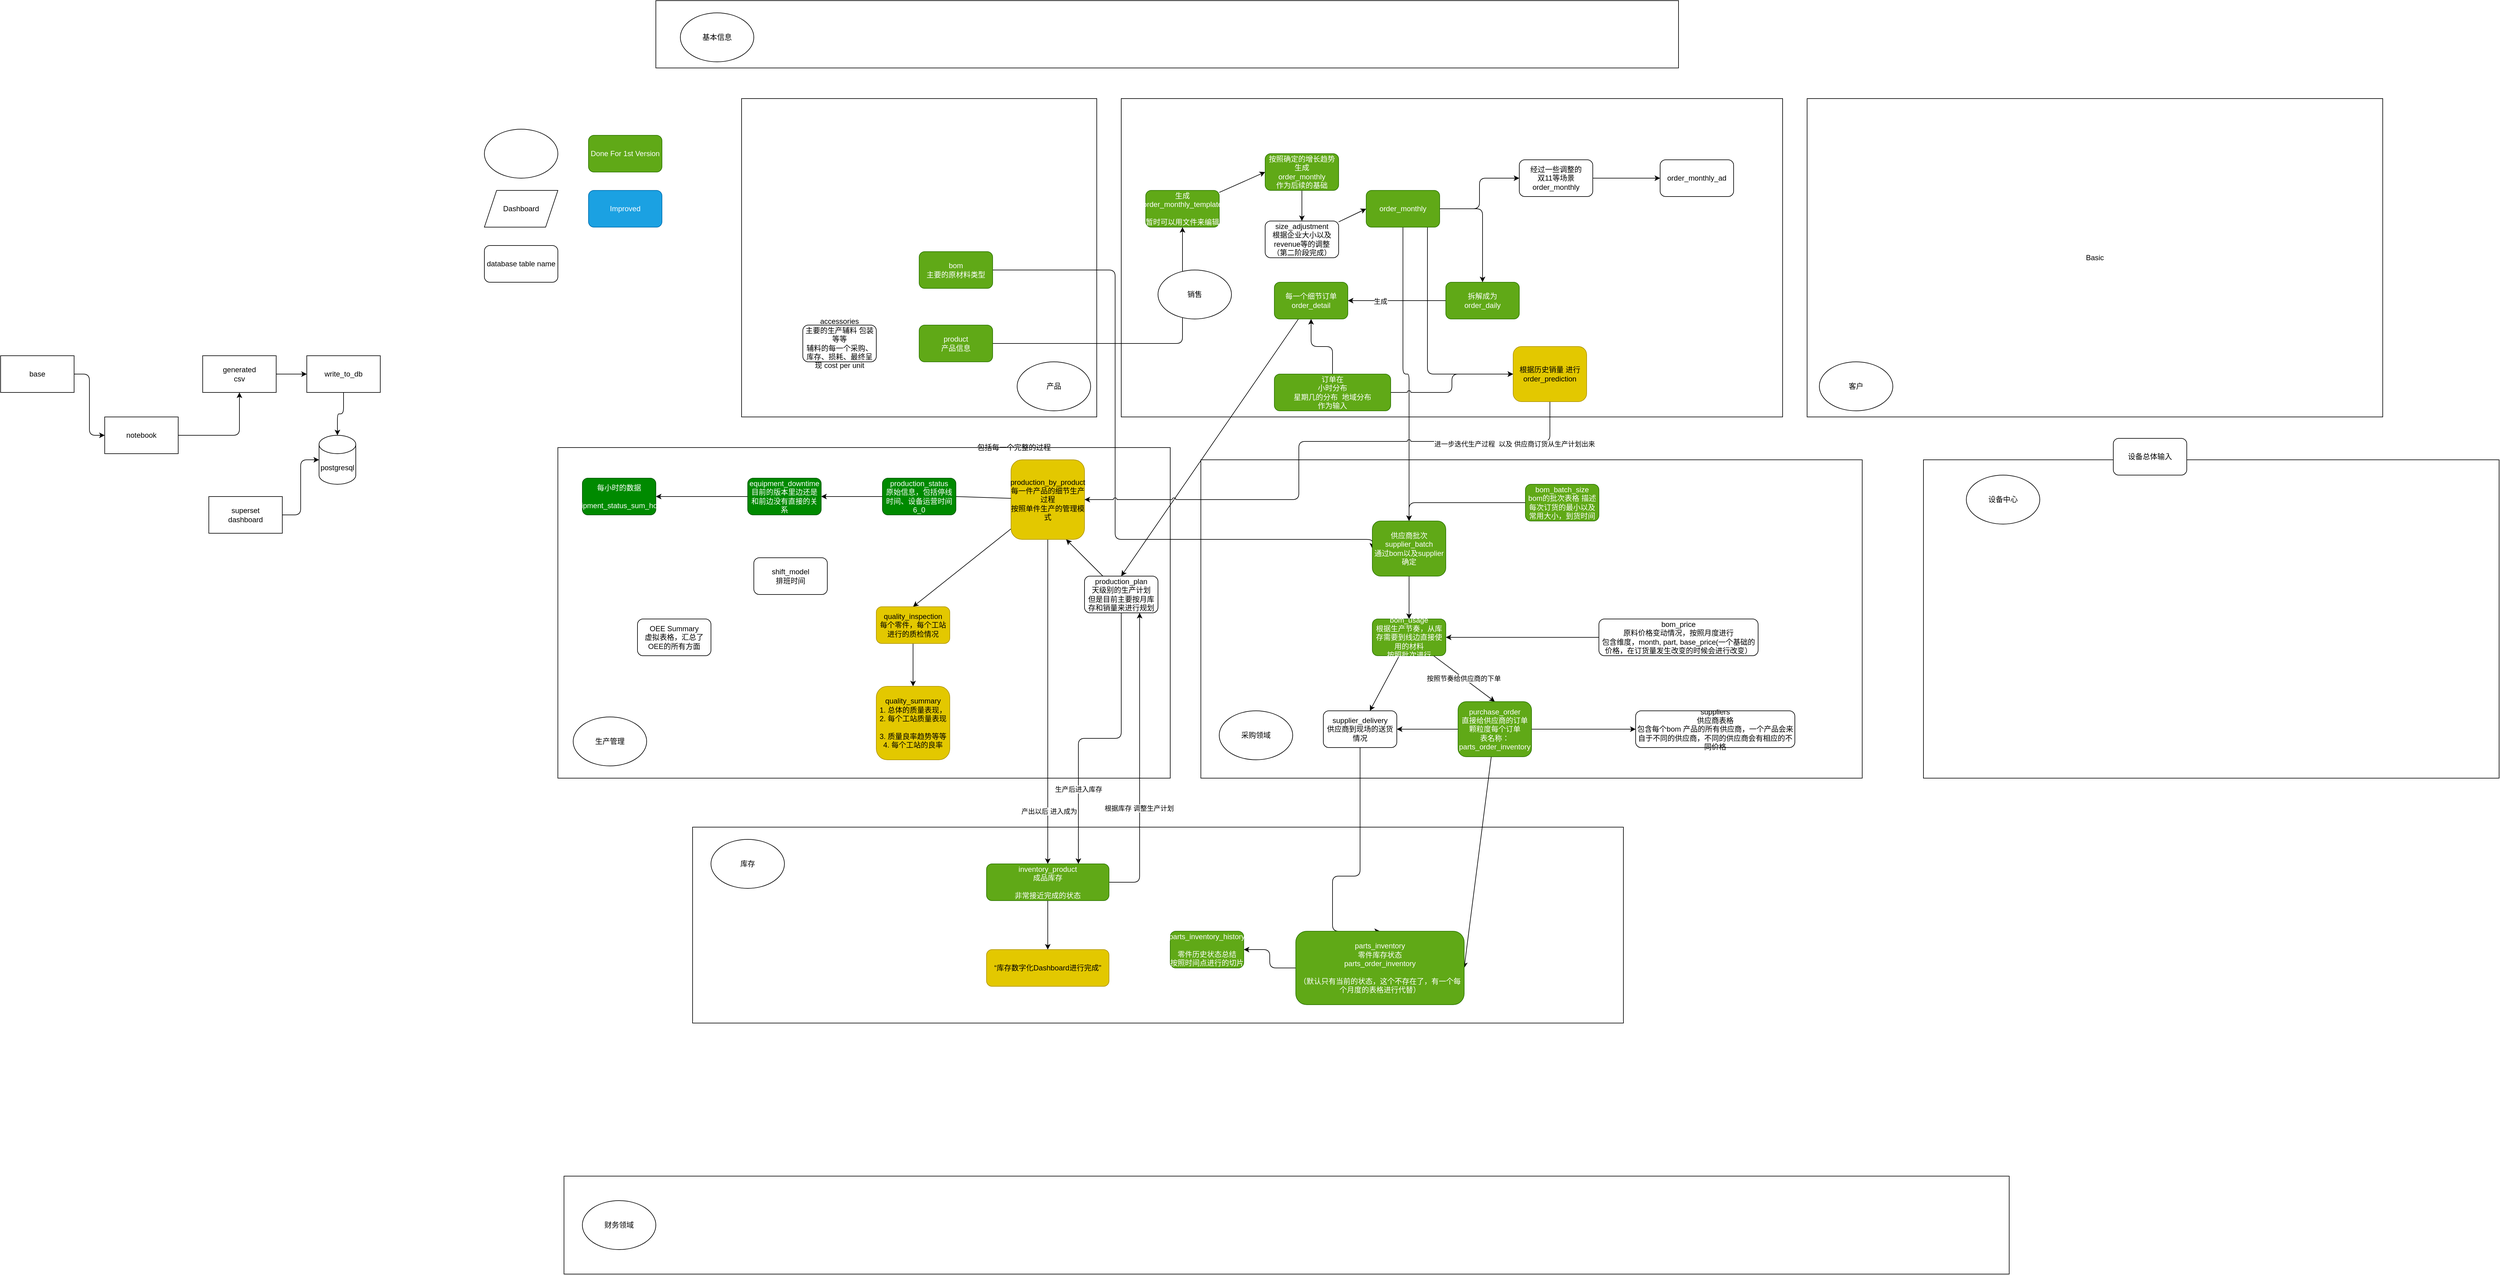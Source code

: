 <mxfile>
    <diagram id="VvcDA4hE2L22VD2zeNjT" name="Page-1">
        <mxGraphModel dx="2602" dy="1966" grid="1" gridSize="10" guides="1" tooltips="1" connect="1" arrows="1" fold="1" page="1" pageScale="1" pageWidth="850" pageHeight="1100" math="0" shadow="0">
            <root>
                <mxCell id="0"/>
                <mxCell id="1" parent="0"/>
                <mxCell id="67" value="" style="rounded=0;whiteSpace=wrap;html=1;" parent="1" vertex="1">
                    <mxGeometry x="-350" y="1200" width="1520" height="320" as="geometry"/>
                </mxCell>
                <mxCell id="62" value="" style="rounded=0;whiteSpace=wrap;html=1;" parent="1" vertex="1">
                    <mxGeometry x="480" y="600" width="1080" height="520" as="geometry"/>
                </mxCell>
                <mxCell id="59" value="" style="rounded=0;whiteSpace=wrap;html=1;" parent="1" vertex="1">
                    <mxGeometry x="-570" y="580" width="1000" height="540" as="geometry"/>
                </mxCell>
                <mxCell id="58" value="" style="rounded=0;whiteSpace=wrap;html=1;" parent="1" vertex="1">
                    <mxGeometry x="350" y="10" width="1080" height="520" as="geometry"/>
                </mxCell>
                <mxCell id="55" value="" style="rounded=0;whiteSpace=wrap;html=1;" parent="1" vertex="1">
                    <mxGeometry x="-270" y="10" width="580" height="520" as="geometry"/>
                </mxCell>
                <mxCell id="54" value="" style="rounded=0;whiteSpace=wrap;html=1;" parent="1" vertex="1">
                    <mxGeometry x="-410" y="-150" width="1670" height="110" as="geometry"/>
                </mxCell>
                <mxCell id="22" style="edgeStyle=none;html=1;entryX=0;entryY=0.5;entryDx=0;entryDy=0;" parent="1" source="7" target="21" edge="1">
                    <mxGeometry relative="1" as="geometry"/>
                </mxCell>
                <mxCell id="7" value="生成&lt;br&gt;order_monthly_template&lt;br&gt;&lt;br&gt;暂时可以用文件来编辑" style="rounded=1;whiteSpace=wrap;html=1;fillColor=#60a917;fontColor=#ffffff;strokeColor=#2D7600;" parent="1" vertex="1">
                    <mxGeometry x="390" y="160" width="120" height="60" as="geometry"/>
                </mxCell>
                <mxCell id="20" style="edgeStyle=orthogonalEdgeStyle;html=1;" parent="1" source="8" target="7" edge="1">
                    <mxGeometry relative="1" as="geometry"/>
                </mxCell>
                <mxCell id="8" value="product&lt;br&gt;产品信息" style="rounded=1;whiteSpace=wrap;html=1;fillColor=#60a917;fontColor=#ffffff;strokeColor=#2D7600;" parent="1" vertex="1">
                    <mxGeometry x="20" y="380" width="120" height="60" as="geometry"/>
                </mxCell>
                <mxCell id="24" style="edgeStyle=none;html=1;entryX=0;entryY=0.5;entryDx=0;entryDy=0;" parent="1" source="9" target="10" edge="1">
                    <mxGeometry relative="1" as="geometry"/>
                </mxCell>
                <mxCell id="9" value="size_adjustment&lt;br&gt;根据企业大小以及revenue等的调整&lt;br&gt;（第二阶段完成）" style="rounded=1;whiteSpace=wrap;html=1;" parent="1" vertex="1">
                    <mxGeometry x="585" y="210" width="120" height="60" as="geometry"/>
                </mxCell>
                <mxCell id="44" style="edgeStyle=orthogonalEdgeStyle;html=1;entryX=0.5;entryY=0;entryDx=0;entryDy=0;" parent="1" source="10" target="16" edge="1">
                    <mxGeometry relative="1" as="geometry"/>
                </mxCell>
                <mxCell id="45" style="edgeStyle=orthogonalEdgeStyle;html=1;entryX=0;entryY=0.5;entryDx=0;entryDy=0;" parent="1" source="10" target="15" edge="1">
                    <mxGeometry relative="1" as="geometry"/>
                </mxCell>
                <mxCell id="77" style="edgeStyle=orthogonalEdgeStyle;html=1;entryX=0.5;entryY=0;entryDx=0;entryDy=0;" parent="1" source="10" target="34" edge="1">
                    <mxGeometry relative="1" as="geometry"/>
                </mxCell>
                <mxCell id="133" style="edgeStyle=orthogonalEdgeStyle;html=1;entryX=0;entryY=0.5;entryDx=0;entryDy=0;jumpStyle=arc;" parent="1" source="10" target="131" edge="1">
                    <mxGeometry relative="1" as="geometry">
                        <Array as="points">
                            <mxPoint x="850" y="460"/>
                        </Array>
                    </mxGeometry>
                </mxCell>
                <mxCell id="10" value="order_monthly" style="rounded=1;whiteSpace=wrap;html=1;fillColor=#60a917;fontColor=#ffffff;strokeColor=#2D7600;" parent="1" vertex="1">
                    <mxGeometry x="750" y="160" width="120" height="60" as="geometry"/>
                </mxCell>
                <mxCell id="26" style="edgeStyle=none;html=1;entryX=0.5;entryY=0;entryDx=0;entryDy=0;" parent="1" source="11" target="116" edge="1">
                    <mxGeometry relative="1" as="geometry"/>
                </mxCell>
                <mxCell id="11" value="每一个细节订单&lt;br&gt;order_detail" style="rounded=1;whiteSpace=wrap;html=1;fillColor=#60a917;fontColor=#ffffff;strokeColor=#2D7600;" parent="1" vertex="1">
                    <mxGeometry x="600" y="310" width="120" height="60" as="geometry"/>
                </mxCell>
                <mxCell id="27" style="edgeStyle=none;html=1;entryX=1;entryY=0.5;entryDx=0;entryDy=0;startArrow=none;" parent="1" source="50" target="18" edge="1">
                    <mxGeometry relative="1" as="geometry"/>
                </mxCell>
                <mxCell id="28" style="edgeStyle=none;html=1;entryX=0.5;entryY=0;entryDx=0;entryDy=0;" parent="1" source="12" target="19" edge="1">
                    <mxGeometry relative="1" as="geometry"/>
                </mxCell>
                <mxCell id="112" style="edgeStyle=orthogonalEdgeStyle;html=1;entryX=0.5;entryY=0;entryDx=0;entryDy=0;" parent="1" source="12" target="13" edge="1">
                    <mxGeometry relative="1" as="geometry"/>
                </mxCell>
                <mxCell id="113" value="产出以后 进入成为" style="edgeLabel;html=1;align=center;verticalAlign=middle;resizable=0;points=[];" parent="112" vertex="1" connectable="0">
                    <mxGeometry x="0.676" y="2" relative="1" as="geometry">
                        <mxPoint as="offset"/>
                    </mxGeometry>
                </mxCell>
                <mxCell id="12" value="production_by_product&lt;br&gt;每一件产品的细节生产过程&lt;br&gt;按照单件生产的管理模式" style="rounded=1;whiteSpace=wrap;html=1;fillColor=#e3c800;fontColor=#000000;strokeColor=#B09500;" parent="1" vertex="1">
                    <mxGeometry x="170" y="600" width="120" height="130" as="geometry"/>
                </mxCell>
                <mxCell id="124" style="edgeStyle=orthogonalEdgeStyle;html=1;entryX=0.75;entryY=1;entryDx=0;entryDy=0;exitX=1;exitY=0.5;exitDx=0;exitDy=0;" parent="1" source="13" target="116" edge="1">
                    <mxGeometry relative="1" as="geometry"/>
                </mxCell>
                <mxCell id="126" value="根据库存 调整生产计划" style="edgeLabel;html=1;align=center;verticalAlign=middle;resizable=0;points=[];" parent="124" vertex="1" connectable="0">
                    <mxGeometry x="-0.296" y="1" relative="1" as="geometry">
                        <mxPoint y="1" as="offset"/>
                    </mxGeometry>
                </mxCell>
                <mxCell id="130" value="" style="edgeStyle=orthogonalEdgeStyle;html=1;" parent="1" source="13" target="129" edge="1">
                    <mxGeometry relative="1" as="geometry"/>
                </mxCell>
                <mxCell id="13" value="inventory_product&lt;br&gt;成品库存&lt;br&gt;&lt;br&gt;非常接近完成的状态" style="rounded=1;whiteSpace=wrap;html=1;fillColor=#60a917;fontColor=#ffffff;strokeColor=#2D7600;" parent="1" vertex="1">
                    <mxGeometry x="130" y="1260" width="200" height="60" as="geometry"/>
                </mxCell>
                <mxCell id="14" value="order_monthly_ad" style="rounded=1;whiteSpace=wrap;html=1;" parent="1" vertex="1">
                    <mxGeometry x="1230" y="110" width="120" height="60" as="geometry"/>
                </mxCell>
                <mxCell id="46" style="edgeStyle=none;html=1;entryX=0;entryY=0.5;entryDx=0;entryDy=0;" parent="1" source="15" target="14" edge="1">
                    <mxGeometry relative="1" as="geometry">
                        <mxPoint x="1210" y="140" as="targetPoint"/>
                    </mxGeometry>
                </mxCell>
                <mxCell id="15" value="经过一些调整的&lt;br&gt;双11等场景&lt;br&gt;order_monthly" style="rounded=1;whiteSpace=wrap;html=1;" parent="1" vertex="1">
                    <mxGeometry x="1000" y="110" width="120" height="60" as="geometry"/>
                </mxCell>
                <mxCell id="47" style="edgeStyle=none;html=1;entryX=1;entryY=0.5;entryDx=0;entryDy=0;" parent="1" source="16" target="11" edge="1">
                    <mxGeometry relative="1" as="geometry"/>
                </mxCell>
                <mxCell id="109" value="生成" style="edgeLabel;html=1;align=center;verticalAlign=middle;resizable=0;points=[];" parent="47" vertex="1" connectable="0">
                    <mxGeometry x="0.339" y="1" relative="1" as="geometry">
                        <mxPoint as="offset"/>
                    </mxGeometry>
                </mxCell>
                <mxCell id="16" value="拆解成为&lt;br&gt;order_daily" style="rounded=1;whiteSpace=wrap;html=1;fillColor=#60a917;fontColor=#ffffff;strokeColor=#2D7600;" parent="1" vertex="1">
                    <mxGeometry x="880" y="310" width="120" height="60" as="geometry"/>
                </mxCell>
                <mxCell id="17" value="accessories&lt;br&gt;主要的生产辅料 包装等等&lt;br&gt;辅料的每一个采购、库存、损耗、最终呈现 cost per unit" style="rounded=1;whiteSpace=wrap;html=1;" parent="1" vertex="1">
                    <mxGeometry x="-170" y="380" width="120" height="60" as="geometry"/>
                </mxCell>
                <mxCell id="32" style="edgeStyle=none;html=1;entryX=1;entryY=0.5;entryDx=0;entryDy=0;" parent="1" source="18" target="31" edge="1">
                    <mxGeometry relative="1" as="geometry"/>
                </mxCell>
                <mxCell id="18" value="equipment_downtime&lt;br&gt;目前的版本里边还是和前边没有直接的关系" style="rounded=1;whiteSpace=wrap;html=1;fillColor=#008a00;fontColor=#ffffff;strokeColor=#005700;" parent="1" vertex="1">
                    <mxGeometry x="-260" y="630" width="120" height="60" as="geometry"/>
                </mxCell>
                <mxCell id="101" value="" style="edgeStyle=orthogonalEdgeStyle;html=1;" parent="1" source="19" target="100" edge="1">
                    <mxGeometry relative="1" as="geometry"/>
                </mxCell>
                <mxCell id="19" value="quality_inspection&lt;br&gt;每个零件，每个工站进行的质检情况" style="rounded=1;whiteSpace=wrap;html=1;fillColor=#e3c800;fontColor=#000000;strokeColor=#B09500;" parent="1" vertex="1">
                    <mxGeometry x="-50" y="840" width="120" height="60" as="geometry"/>
                </mxCell>
                <mxCell id="23" style="edgeStyle=none;html=1;entryX=0.5;entryY=0;entryDx=0;entryDy=0;" parent="1" source="21" target="9" edge="1">
                    <mxGeometry relative="1" as="geometry"/>
                </mxCell>
                <mxCell id="21" value="按照确定的增长趋势&lt;br&gt;生成&lt;br&gt;order_monthly&lt;br&gt;作为后续的基础" style="rounded=1;whiteSpace=wrap;html=1;fillColor=#60a917;fontColor=#ffffff;strokeColor=#2D7600;" parent="1" vertex="1">
                    <mxGeometry x="585" y="100" width="120" height="60" as="geometry"/>
                </mxCell>
                <mxCell id="78" style="edgeStyle=orthogonalEdgeStyle;html=1;entryX=0;entryY=0.5;entryDx=0;entryDy=0;" parent="1" source="29" target="34" edge="1">
                    <mxGeometry relative="1" as="geometry">
                        <Array as="points">
                            <mxPoint x="340" y="290"/>
                            <mxPoint x="340" y="730"/>
                        </Array>
                    </mxGeometry>
                </mxCell>
                <mxCell id="29" value="bom&lt;br&gt;主要的原材料类型" style="rounded=1;whiteSpace=wrap;html=1;fillColor=#60a917;fontColor=#ffffff;strokeColor=#2D7600;" parent="1" vertex="1">
                    <mxGeometry x="20" y="260" width="120" height="60" as="geometry"/>
                </mxCell>
                <mxCell id="31" value="每小时的数据&lt;br&gt;&lt;br&gt;equipment_status_sum_hourly" style="rounded=1;whiteSpace=wrap;html=1;fillColor=#008a00;fontColor=#ffffff;strokeColor=#005700;" parent="1" vertex="1">
                    <mxGeometry x="-530" y="630" width="120" height="60" as="geometry"/>
                </mxCell>
                <mxCell id="36" value="" style="edgeStyle=none;html=1;" parent="1" source="34" target="37" edge="1">
                    <mxGeometry relative="1" as="geometry"/>
                </mxCell>
                <mxCell id="34" value="供应商批次&lt;br&gt;supplier_batch&lt;br&gt;通过bom以及supplier确定" style="rounded=1;whiteSpace=wrap;html=1;fillColor=#60a917;fontColor=#ffffff;strokeColor=#2D7600;" parent="1" vertex="1">
                    <mxGeometry x="760" y="700" width="120" height="90" as="geometry"/>
                </mxCell>
                <mxCell id="114" style="edgeStyle=orthogonalEdgeStyle;html=1;entryX=0.5;entryY=0;entryDx=0;entryDy=0;" parent="1" source="35" target="98" edge="1">
                    <mxGeometry relative="1" as="geometry">
                        <Array as="points">
                            <mxPoint x="740" y="1280"/>
                            <mxPoint x="695" y="1280"/>
                        </Array>
                    </mxGeometry>
                </mxCell>
                <mxCell id="35" value="supplier_delivery&lt;br&gt;供应商到现场的送货情况" style="rounded=1;whiteSpace=wrap;html=1;" parent="1" vertex="1">
                    <mxGeometry x="680" y="1010" width="120" height="60" as="geometry"/>
                </mxCell>
                <mxCell id="40" value="" style="edgeStyle=none;html=1;" parent="1" source="37" target="35" edge="1">
                    <mxGeometry relative="1" as="geometry"/>
                </mxCell>
                <mxCell id="42" style="edgeStyle=none;html=1;entryX=0.5;entryY=0;entryDx=0;entryDy=0;" parent="1" source="37" target="41" edge="1">
                    <mxGeometry relative="1" as="geometry"/>
                </mxCell>
                <mxCell id="104" value="按照节奏给供应商的下单" style="edgeLabel;html=1;align=center;verticalAlign=middle;resizable=0;points=[];" parent="42" vertex="1" connectable="0">
                    <mxGeometry x="-0.029" relative="1" as="geometry">
                        <mxPoint as="offset"/>
                    </mxGeometry>
                </mxCell>
                <mxCell id="37" value="bom_usage&lt;br&gt;根据生产节奏，从库存需要到线边直接使用的材料&lt;br&gt;按照批次进行" style="rounded=1;whiteSpace=wrap;html=1;fillColor=#60a917;fontColor=#ffffff;strokeColor=#2D7600;" parent="1" vertex="1">
                    <mxGeometry x="760" y="860" width="120" height="60" as="geometry"/>
                </mxCell>
                <mxCell id="97" style="edgeStyle=orthogonalEdgeStyle;html=1;entryX=0;entryY=0.5;entryDx=0;entryDy=0;" parent="1" source="41" target="96" edge="1">
                    <mxGeometry relative="1" as="geometry"/>
                </mxCell>
                <mxCell id="103" style="edgeStyle=orthogonalEdgeStyle;html=1;entryX=1;entryY=0.5;entryDx=0;entryDy=0;" parent="1" source="41" target="35" edge="1">
                    <mxGeometry relative="1" as="geometry"/>
                </mxCell>
                <mxCell id="136" style="edgeStyle=none;html=1;entryX=1;entryY=0.5;entryDx=0;entryDy=0;" edge="1" parent="1" source="41" target="98">
                    <mxGeometry relative="1" as="geometry"/>
                </mxCell>
                <mxCell id="41" value="purchase_order&lt;br&gt;直接给供应商的订单&lt;br&gt;颗粒度每个订单&lt;br&gt;表名称：&lt;br&gt;parts_order_inventory" style="rounded=1;whiteSpace=wrap;html=1;fillColor=#60a917;fontColor=#ffffff;strokeColor=#2D7600;" parent="1" vertex="1">
                    <mxGeometry x="900" y="995" width="120" height="90" as="geometry"/>
                </mxCell>
                <mxCell id="49" style="edgeStyle=none;html=1;entryX=1;entryY=0.5;entryDx=0;entryDy=0;exitX=0;exitY=0.5;exitDx=0;exitDy=0;" parent="1" target="37" edge="1" source="105">
                    <mxGeometry relative="1" as="geometry">
                        <mxPoint x="1070" y="890" as="sourcePoint"/>
                    </mxGeometry>
                </mxCell>
                <mxCell id="51" value="" style="edgeStyle=none;html=1;entryX=1;entryY=0.5;entryDx=0;entryDy=0;endArrow=none;" parent="1" source="12" target="50" edge="1">
                    <mxGeometry relative="1" as="geometry">
                        <mxPoint x="280" y="660.0" as="sourcePoint"/>
                        <mxPoint x="-140" y="660.0" as="targetPoint"/>
                    </mxGeometry>
                </mxCell>
                <mxCell id="50" value="production_status&lt;br&gt;原始信息，包括停线时间、设备运营时间&lt;br&gt;6_0" style="rounded=1;whiteSpace=wrap;html=1;fillColor=#008a00;fontColor=#ffffff;strokeColor=#005700;" parent="1" vertex="1">
                    <mxGeometry x="-40" y="630" width="120" height="60" as="geometry"/>
                </mxCell>
                <mxCell id="52" value="生产管理" style="ellipse;whiteSpace=wrap;html=1;" parent="1" vertex="1">
                    <mxGeometry x="-545" y="1020" width="120" height="80" as="geometry"/>
                </mxCell>
                <mxCell id="53" value="OEE Summary&lt;br&gt;虚拟表格，汇总了OEE的所有方面" style="rounded=1;whiteSpace=wrap;html=1;" parent="1" vertex="1">
                    <mxGeometry x="-440" y="860" width="120" height="60" as="geometry"/>
                </mxCell>
                <mxCell id="60" value="产品" style="ellipse;whiteSpace=wrap;html=1;" parent="1" vertex="1">
                    <mxGeometry x="180" y="440" width="120" height="80" as="geometry"/>
                </mxCell>
                <mxCell id="61" value="基本信息" style="ellipse;whiteSpace=wrap;html=1;" parent="1" vertex="1">
                    <mxGeometry x="-370" y="-130" width="120" height="80" as="geometry"/>
                </mxCell>
                <mxCell id="63" value="销售" style="ellipse;whiteSpace=wrap;html=1;" parent="1" vertex="1">
                    <mxGeometry x="410" y="290" width="120" height="80" as="geometry"/>
                </mxCell>
                <mxCell id="64" value="采购领域" style="ellipse;whiteSpace=wrap;html=1;" parent="1" vertex="1">
                    <mxGeometry x="510" y="1010" width="120" height="80" as="geometry"/>
                </mxCell>
                <mxCell id="65" value="Basic" style="rounded=0;whiteSpace=wrap;html=1;" parent="1" vertex="1">
                    <mxGeometry x="1470" y="10" width="940" height="520" as="geometry"/>
                </mxCell>
                <mxCell id="66" value="客户" style="ellipse;whiteSpace=wrap;html=1;" parent="1" vertex="1">
                    <mxGeometry x="1490" y="440" width="120" height="80" as="geometry"/>
                </mxCell>
                <mxCell id="69" value="库存" style="ellipse;whiteSpace=wrap;html=1;" parent="1" vertex="1">
                    <mxGeometry x="-320" y="1220" width="120" height="80" as="geometry"/>
                </mxCell>
                <mxCell id="72" value="Dashboard" style="shape=parallelogram;perimeter=parallelogramPerimeter;whiteSpace=wrap;html=1;fixedSize=1;" parent="1" vertex="1">
                    <mxGeometry x="-690" y="160" width="120" height="60" as="geometry"/>
                </mxCell>
                <mxCell id="73" value="database table name" style="rounded=1;whiteSpace=wrap;html=1;" parent="1" vertex="1">
                    <mxGeometry x="-690" y="250" width="120" height="60" as="geometry"/>
                </mxCell>
                <mxCell id="74" value="" style="ellipse;whiteSpace=wrap;html=1;" parent="1" vertex="1">
                    <mxGeometry x="-690" y="60" width="120" height="80" as="geometry"/>
                </mxCell>
                <mxCell id="75" value="Done For 1st Version" style="rounded=1;whiteSpace=wrap;html=1;fillColor=#60a917;fontColor=#ffffff;strokeColor=#2D7600;" parent="1" vertex="1">
                    <mxGeometry x="-520" y="70" width="120" height="60" as="geometry"/>
                </mxCell>
                <mxCell id="76" value="Improved" style="rounded=1;whiteSpace=wrap;html=1;fillColor=#1ba1e2;fontColor=#ffffff;strokeColor=#006EAF;" parent="1" vertex="1">
                    <mxGeometry x="-520" y="160" width="120" height="60" as="geometry"/>
                </mxCell>
                <mxCell id="79" value="" style="rounded=0;whiteSpace=wrap;html=1;" parent="1" vertex="1">
                    <mxGeometry x="-560" y="1770" width="2360" height="160" as="geometry"/>
                </mxCell>
                <mxCell id="80" value="财务领域" style="ellipse;whiteSpace=wrap;html=1;" parent="1" vertex="1">
                    <mxGeometry x="-530" y="1810" width="120" height="80" as="geometry"/>
                </mxCell>
                <mxCell id="84" style="edgeStyle=orthogonalEdgeStyle;html=1;entryX=0;entryY=0.5;entryDx=0;entryDy=0;" parent="1" source="81" target="83" edge="1">
                    <mxGeometry relative="1" as="geometry"/>
                </mxCell>
                <mxCell id="81" value="base" style="rounded=0;whiteSpace=wrap;html=1;" parent="1" vertex="1">
                    <mxGeometry x="-1480" y="430" width="120" height="60" as="geometry"/>
                </mxCell>
                <mxCell id="87" style="edgeStyle=orthogonalEdgeStyle;html=1;" parent="1" source="82" target="86" edge="1">
                    <mxGeometry relative="1" as="geometry"/>
                </mxCell>
                <mxCell id="82" value="generated&lt;br&gt;csv" style="rounded=0;whiteSpace=wrap;html=1;" parent="1" vertex="1">
                    <mxGeometry x="-1150" y="430" width="120" height="60" as="geometry"/>
                </mxCell>
                <mxCell id="85" style="edgeStyle=orthogonalEdgeStyle;html=1;entryX=0.5;entryY=1;entryDx=0;entryDy=0;" parent="1" source="83" target="82" edge="1">
                    <mxGeometry relative="1" as="geometry"/>
                </mxCell>
                <mxCell id="83" value="notebook" style="rounded=0;whiteSpace=wrap;html=1;" parent="1" vertex="1">
                    <mxGeometry x="-1310" y="530" width="120" height="60" as="geometry"/>
                </mxCell>
                <mxCell id="90" style="edgeStyle=orthogonalEdgeStyle;html=1;" parent="1" source="86" target="89" edge="1">
                    <mxGeometry relative="1" as="geometry"/>
                </mxCell>
                <mxCell id="86" value="write_to_db" style="rounded=0;whiteSpace=wrap;html=1;" parent="1" vertex="1">
                    <mxGeometry x="-980" y="430" width="120" height="60" as="geometry"/>
                </mxCell>
                <mxCell id="89" value="postgresql" style="shape=cylinder3;whiteSpace=wrap;html=1;boundedLbl=1;backgroundOutline=1;size=15;" parent="1" vertex="1">
                    <mxGeometry x="-960" y="560" width="60" height="80" as="geometry"/>
                </mxCell>
                <mxCell id="92" style="edgeStyle=orthogonalEdgeStyle;html=1;entryX=0;entryY=0.5;entryDx=0;entryDy=0;entryPerimeter=0;" parent="1" source="91" target="89" edge="1">
                    <mxGeometry relative="1" as="geometry"/>
                </mxCell>
                <mxCell id="91" value="superset&lt;br&gt;dashboard" style="rounded=0;whiteSpace=wrap;html=1;" parent="1" vertex="1">
                    <mxGeometry x="-1140" y="660" width="120" height="60" as="geometry"/>
                </mxCell>
                <mxCell id="95" style="edgeStyle=orthogonalEdgeStyle;html=1;entryX=0.5;entryY=0;entryDx=0;entryDy=0;" parent="1" source="93" target="34" edge="1">
                    <mxGeometry relative="1" as="geometry"/>
                </mxCell>
                <mxCell id="93" value="bom_batch_size&lt;br&gt;bom的批次表格 描述每次订货的最小以及常用大小，到货时间" style="rounded=1;whiteSpace=wrap;html=1;fillColor=#60a917;fontColor=#ffffff;strokeColor=#2D7600;" parent="1" vertex="1">
                    <mxGeometry x="1010" y="640" width="120" height="60" as="geometry"/>
                </mxCell>
                <mxCell id="96" value="suppliers&lt;br&gt;供应商表格&lt;br&gt;包含每个bom 产品的所有供应商，一个产品会来自于不同的供应商，不同的供应商会有相应的不同价格" style="rounded=1;whiteSpace=wrap;html=1;" parent="1" vertex="1">
                    <mxGeometry x="1190" y="1010" width="260" height="60" as="geometry"/>
                </mxCell>
                <mxCell id="128" style="edgeStyle=orthogonalEdgeStyle;html=1;entryX=1;entryY=0.5;entryDx=0;entryDy=0;" parent="1" source="98" target="99" edge="1">
                    <mxGeometry relative="1" as="geometry"/>
                </mxCell>
                <mxCell id="98" value="parts_inventory&lt;br&gt;零件库存状态&lt;br&gt;parts_order_inventory&lt;br&gt;&lt;br&gt;（默认只有当前的状态，这个不存在了，有一个每个月度的表格进行代替）" style="rounded=1;whiteSpace=wrap;html=1;fillColor=#60a917;fontColor=#ffffff;strokeColor=#2D7600;" parent="1" vertex="1">
                    <mxGeometry x="635" y="1370" width="275" height="120" as="geometry"/>
                </mxCell>
                <mxCell id="99" value="parts_inventory_history&lt;br&gt;&lt;br&gt;零件历史状态总结&lt;br&gt;按照时间点进行的切片" style="rounded=1;whiteSpace=wrap;html=1;fillColor=#60a917;fontColor=#ffffff;strokeColor=#2D7600;" parent="1" vertex="1">
                    <mxGeometry x="430" y="1370" width="120" height="60" as="geometry"/>
                </mxCell>
                <mxCell id="100" value="quality_summary&lt;br&gt;1. 总体的质量表现，2. 每个工站质量表现&lt;br&gt;&lt;br&gt;3. 质量良率趋势等等&lt;br&gt;4. 每个工站的良率" style="rounded=1;whiteSpace=wrap;html=1;fillColor=#e3c800;fontColor=#000000;strokeColor=#B09500;" parent="1" vertex="1">
                    <mxGeometry x="-50" y="970" width="120" height="120" as="geometry"/>
                </mxCell>
                <mxCell id="105" value="bom_price&lt;br&gt;原料价格变动情况，按照月度进行&lt;br&gt;包含维度，month, part, base_price(一个基础的价格，在订货量发生改变的时候会进行改变）" style="rounded=1;whiteSpace=wrap;html=1;" parent="1" vertex="1">
                    <mxGeometry x="1130" y="860" width="260" height="60" as="geometry"/>
                </mxCell>
                <mxCell id="107" value="shift_model&lt;br&gt;排班时间" style="rounded=1;whiteSpace=wrap;html=1;" parent="1" vertex="1">
                    <mxGeometry x="-250" y="760" width="120" height="60" as="geometry"/>
                </mxCell>
                <mxCell id="111" style="edgeStyle=orthogonalEdgeStyle;html=1;entryX=0.5;entryY=1;entryDx=0;entryDy=0;" parent="1" source="110" target="11" edge="1">
                    <mxGeometry relative="1" as="geometry"/>
                </mxCell>
                <mxCell id="132" style="edgeStyle=orthogonalEdgeStyle;html=1;entryX=0;entryY=0.5;entryDx=0;entryDy=0;jumpStyle=arc;" parent="1" source="110" target="131" edge="1">
                    <mxGeometry relative="1" as="geometry"/>
                </mxCell>
                <mxCell id="110" value="订单在&lt;br&gt;小时分布&lt;br&gt;星期几的分布&amp;nbsp; 地域分布&lt;br&gt;作为输入" style="rounded=1;whiteSpace=wrap;html=1;fillColor=#60a917;fontColor=#ffffff;strokeColor=#2D7600;" parent="1" vertex="1">
                    <mxGeometry x="600" y="460" width="190" height="60" as="geometry"/>
                </mxCell>
                <mxCell id="115" value="包括每一个完整的过程" style="text;html=1;strokeColor=none;fillColor=none;align=center;verticalAlign=middle;whiteSpace=wrap;rounded=0;" parent="1" vertex="1">
                    <mxGeometry x="110" y="560" width="130" height="40" as="geometry"/>
                </mxCell>
                <mxCell id="117" style="edgeStyle=none;html=1;entryX=0.75;entryY=1;entryDx=0;entryDy=0;" parent="1" source="116" target="12" edge="1">
                    <mxGeometry relative="1" as="geometry"/>
                </mxCell>
                <mxCell id="125" style="edgeStyle=orthogonalEdgeStyle;html=1;entryX=0.75;entryY=0;entryDx=0;entryDy=0;" parent="1" source="116" target="13" edge="1">
                    <mxGeometry relative="1" as="geometry"/>
                </mxCell>
                <mxCell id="127" value="生产后进入库存" style="edgeLabel;html=1;align=center;verticalAlign=middle;resizable=0;points=[];" parent="125" vertex="1" connectable="0">
                    <mxGeometry x="0.49" relative="1" as="geometry">
                        <mxPoint as="offset"/>
                    </mxGeometry>
                </mxCell>
                <mxCell id="116" value="production_plan&lt;br&gt;天级别的生产计划&lt;br&gt;但是目前主要按月库存和销量来进行规划" style="rounded=1;whiteSpace=wrap;html=1;" parent="1" vertex="1">
                    <mxGeometry x="290" y="790" width="120" height="60" as="geometry"/>
                </mxCell>
                <mxCell id="120" value="" style="rounded=0;whiteSpace=wrap;html=1;" parent="1" vertex="1">
                    <mxGeometry x="1660" y="600" width="940" height="520" as="geometry"/>
                </mxCell>
                <mxCell id="121" value="设备中心" style="ellipse;whiteSpace=wrap;html=1;" parent="1" vertex="1">
                    <mxGeometry x="1730" y="625" width="120" height="80" as="geometry"/>
                </mxCell>
                <mxCell id="123" value="设备总体输入" style="rounded=1;whiteSpace=wrap;html=1;" parent="1" vertex="1">
                    <mxGeometry x="1970" y="565" width="120" height="60" as="geometry"/>
                </mxCell>
                <mxCell id="129" value="“库存数字化Dashboard进行完成”" style="rounded=1;whiteSpace=wrap;html=1;fillColor=#e3c800;fontColor=#000000;strokeColor=#B09500;" parent="1" vertex="1">
                    <mxGeometry x="130" y="1400" width="200" height="60" as="geometry"/>
                </mxCell>
                <mxCell id="134" style="edgeStyle=orthogonalEdgeStyle;jumpStyle=arc;html=1;entryX=1;entryY=0.5;entryDx=0;entryDy=0;" parent="1" source="131" target="12" edge="1">
                    <mxGeometry relative="1" as="geometry">
                        <Array as="points">
                            <mxPoint x="1050" y="570"/>
                            <mxPoint x="640" y="570"/>
                            <mxPoint x="640" y="665"/>
                        </Array>
                    </mxGeometry>
                </mxCell>
                <mxCell id="135" value="进一步迭代生产过程&amp;nbsp; 以及 供应商订货从生产计划出来" style="edgeLabel;html=1;align=center;verticalAlign=middle;resizable=0;points=[];" parent="134" vertex="1" connectable="0">
                    <mxGeometry x="-0.733" y="4" relative="1" as="geometry">
                        <mxPoint as="offset"/>
                    </mxGeometry>
                </mxCell>
                <mxCell id="131" value="根据历史销量 进行&lt;br&gt;order_prediction" style="rounded=1;whiteSpace=wrap;html=1;fillColor=#e3c800;fontColor=#000000;strokeColor=#B09500;" parent="1" vertex="1">
                    <mxGeometry x="990" y="415" width="120" height="90" as="geometry"/>
                </mxCell>
            </root>
        </mxGraphModel>
    </diagram>
</mxfile>